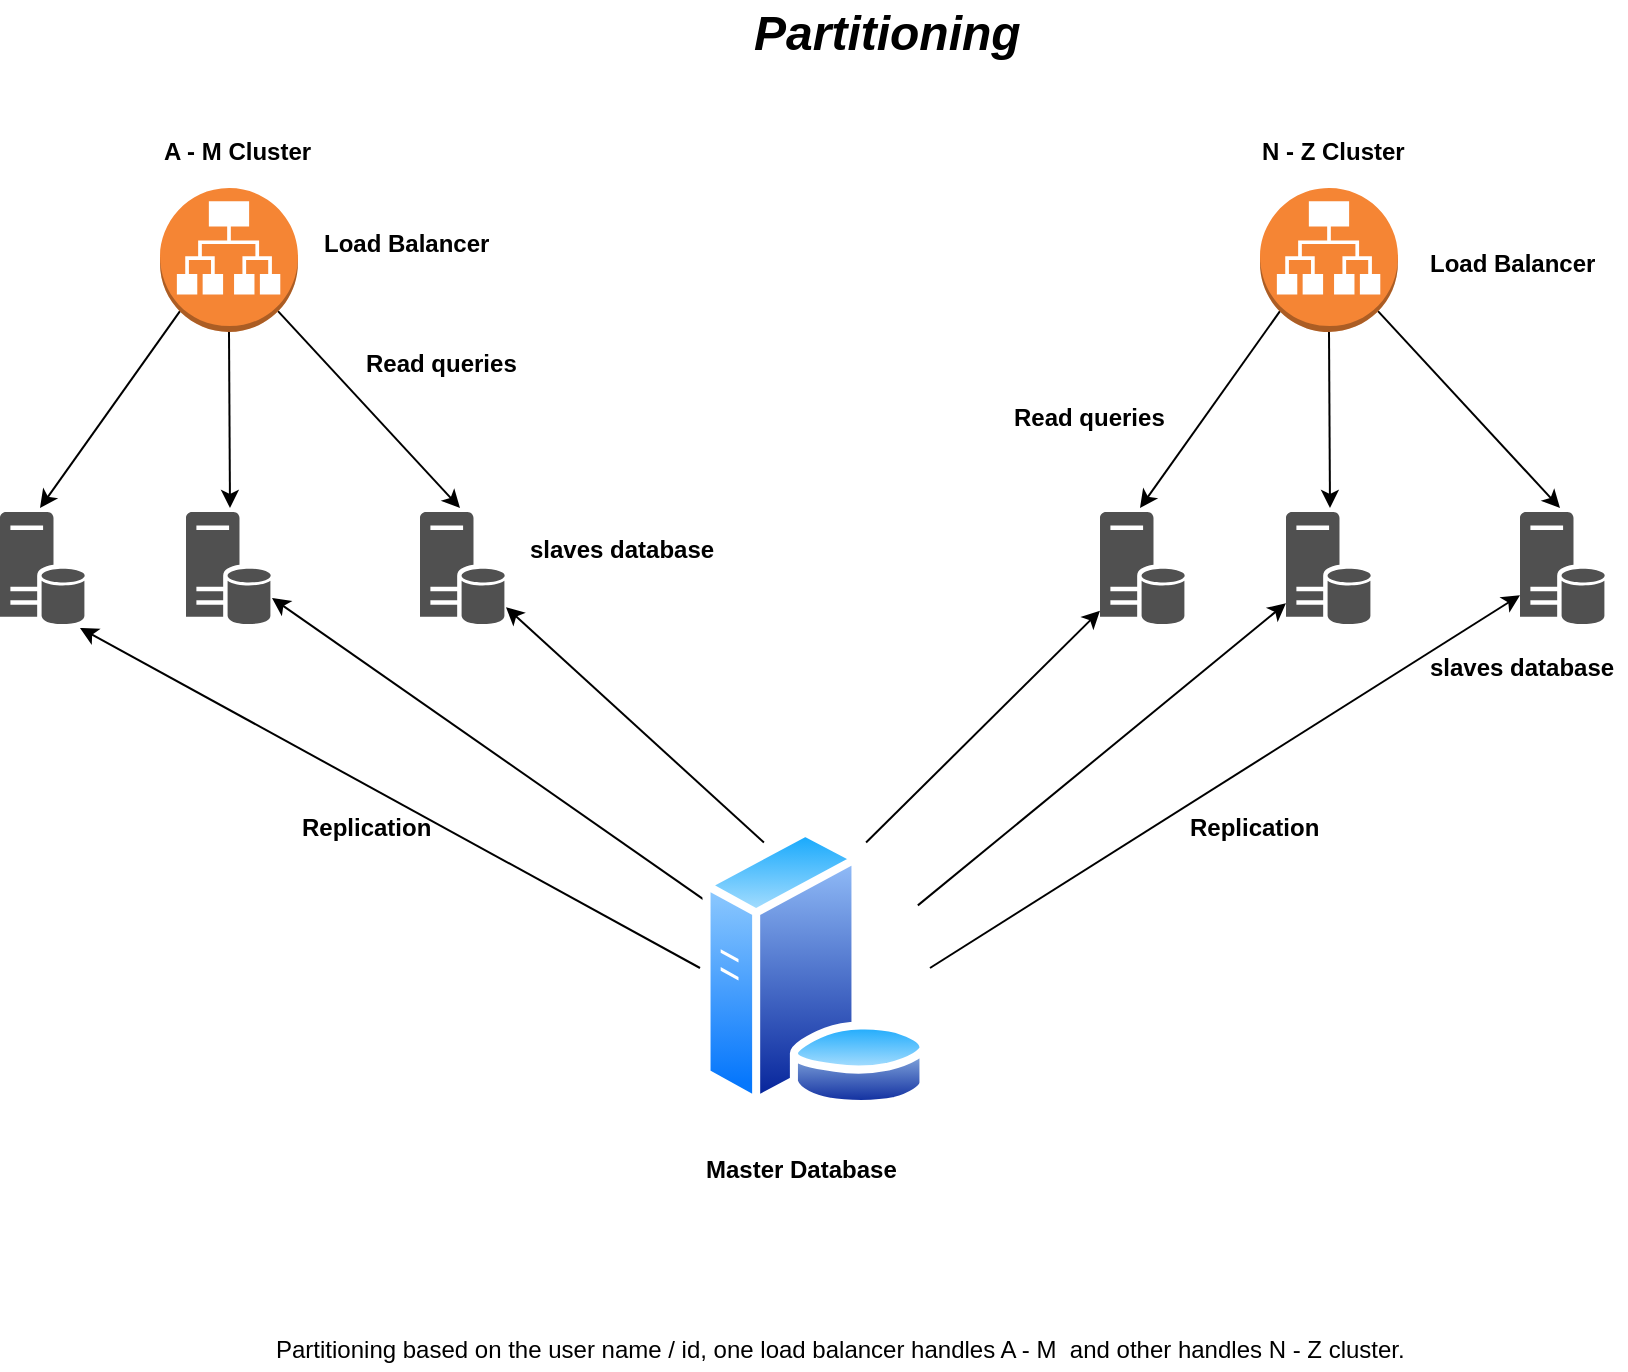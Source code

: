 <mxfile version="11.0.2" type="device"><diagram id="OrldJaR_FjjFUK0Wc4iD" name="Page-1"><mxGraphModel dx="946" dy="580" grid="1" gridSize="10" guides="1" tooltips="1" connect="1" arrows="1" fold="1" page="1" pageScale="1" pageWidth="850" pageHeight="1100" math="0" shadow="0"><root><mxCell id="0"/><mxCell id="1" parent="0"/><mxCell id="3c6HzniOS_oEHuQmFCOs-3" style="edgeStyle=none;rounded=0;orthogonalLoop=1;jettySize=auto;html=1;exitX=0.145;exitY=0.855;exitDx=0;exitDy=0;exitPerimeter=0;shadow=0;" edge="1" parent="1" source="3c6HzniOS_oEHuQmFCOs-1"><mxGeometry relative="1" as="geometry"><mxPoint x="30" y="264" as="targetPoint"/></mxGeometry></mxCell><mxCell id="3c6HzniOS_oEHuQmFCOs-4" style="edgeStyle=none;rounded=0;orthogonalLoop=1;jettySize=auto;html=1;exitX=0.5;exitY=1;exitDx=0;exitDy=0;exitPerimeter=0;shadow=0;" edge="1" parent="1" source="3c6HzniOS_oEHuQmFCOs-1"><mxGeometry relative="1" as="geometry"><mxPoint x="125" y="264" as="targetPoint"/></mxGeometry></mxCell><mxCell id="3c6HzniOS_oEHuQmFCOs-5" style="edgeStyle=none;rounded=0;orthogonalLoop=1;jettySize=auto;html=1;exitX=0.855;exitY=0.855;exitDx=0;exitDy=0;exitPerimeter=0;shadow=0;" edge="1" parent="1" source="3c6HzniOS_oEHuQmFCOs-1"><mxGeometry relative="1" as="geometry"><mxPoint x="240" y="264" as="targetPoint"/></mxGeometry></mxCell><mxCell id="3c6HzniOS_oEHuQmFCOs-1" value="" style="outlineConnect=0;dashed=0;verticalLabelPosition=bottom;verticalAlign=top;align=center;html=1;shape=mxgraph.aws3.application_load_balancer;fillColor=#F58534;gradientColor=none;shadow=0;" vertex="1" parent="1"><mxGeometry x="90" y="104" width="69" height="72" as="geometry"/></mxCell><mxCell id="3c6HzniOS_oEHuQmFCOs-11" value="" style="pointerEvents=1;shadow=0;dashed=0;html=1;strokeColor=none;fillColor=#505050;labelPosition=center;verticalLabelPosition=bottom;verticalAlign=top;outlineConnect=0;align=center;shape=mxgraph.office.servers.database_server;" vertex="1" parent="1"><mxGeometry x="10" y="266" width="43" height="56" as="geometry"/></mxCell><mxCell id="3c6HzniOS_oEHuQmFCOs-12" value="" style="pointerEvents=1;shadow=0;dashed=0;html=1;strokeColor=none;fillColor=#505050;labelPosition=center;verticalLabelPosition=bottom;verticalAlign=top;outlineConnect=0;align=center;shape=mxgraph.office.servers.database_server;" vertex="1" parent="1"><mxGeometry x="103" y="266" width="43" height="56" as="geometry"/></mxCell><mxCell id="3c6HzniOS_oEHuQmFCOs-13" value="" style="pointerEvents=1;shadow=0;dashed=0;html=1;strokeColor=none;fillColor=#505050;labelPosition=center;verticalLabelPosition=bottom;verticalAlign=top;outlineConnect=0;align=center;shape=mxgraph.office.servers.database_server;" vertex="1" parent="1"><mxGeometry x="220" y="266" width="43" height="56" as="geometry"/></mxCell><mxCell id="3c6HzniOS_oEHuQmFCOs-14" style="edgeStyle=none;rounded=0;orthogonalLoop=1;jettySize=auto;html=1;exitX=0.145;exitY=0.855;exitDx=0;exitDy=0;exitPerimeter=0;shadow=0;" edge="1" parent="1" source="3c6HzniOS_oEHuQmFCOs-17"><mxGeometry relative="1" as="geometry"><mxPoint x="580" y="264" as="targetPoint"/></mxGeometry></mxCell><mxCell id="3c6HzniOS_oEHuQmFCOs-15" style="edgeStyle=none;rounded=0;orthogonalLoop=1;jettySize=auto;html=1;exitX=0.5;exitY=1;exitDx=0;exitDy=0;exitPerimeter=0;shadow=0;" edge="1" parent="1" source="3c6HzniOS_oEHuQmFCOs-17"><mxGeometry relative="1" as="geometry"><mxPoint x="675" y="264" as="targetPoint"/></mxGeometry></mxCell><mxCell id="3c6HzniOS_oEHuQmFCOs-16" style="edgeStyle=none;rounded=0;orthogonalLoop=1;jettySize=auto;html=1;exitX=0.855;exitY=0.855;exitDx=0;exitDy=0;exitPerimeter=0;shadow=0;" edge="1" parent="1" source="3c6HzniOS_oEHuQmFCOs-17"><mxGeometry relative="1" as="geometry"><mxPoint x="790" y="264" as="targetPoint"/></mxGeometry></mxCell><mxCell id="3c6HzniOS_oEHuQmFCOs-17" value="" style="outlineConnect=0;dashed=0;verticalLabelPosition=bottom;verticalAlign=top;align=center;html=1;shape=mxgraph.aws3.application_load_balancer;fillColor=#F58534;gradientColor=none;shadow=0;" vertex="1" parent="1"><mxGeometry x="640" y="104" width="69" height="72" as="geometry"/></mxCell><mxCell id="3c6HzniOS_oEHuQmFCOs-18" value="" style="pointerEvents=1;shadow=0;dashed=0;html=1;strokeColor=none;fillColor=#505050;labelPosition=center;verticalLabelPosition=bottom;verticalAlign=top;outlineConnect=0;align=center;shape=mxgraph.office.servers.database_server;" vertex="1" parent="1"><mxGeometry x="560" y="266" width="43" height="56" as="geometry"/></mxCell><mxCell id="3c6HzniOS_oEHuQmFCOs-19" value="" style="pointerEvents=1;shadow=0;dashed=0;html=1;strokeColor=none;fillColor=#505050;labelPosition=center;verticalLabelPosition=bottom;verticalAlign=top;outlineConnect=0;align=center;shape=mxgraph.office.servers.database_server;" vertex="1" parent="1"><mxGeometry x="653" y="266" width="43" height="56" as="geometry"/></mxCell><mxCell id="3c6HzniOS_oEHuQmFCOs-20" value="" style="pointerEvents=1;shadow=0;dashed=0;html=1;strokeColor=none;fillColor=#505050;labelPosition=center;verticalLabelPosition=bottom;verticalAlign=top;outlineConnect=0;align=center;shape=mxgraph.office.servers.database_server;" vertex="1" parent="1"><mxGeometry x="770" y="266" width="43" height="56" as="geometry"/></mxCell><mxCell id="3c6HzniOS_oEHuQmFCOs-22" style="edgeStyle=none;rounded=0;orthogonalLoop=1;jettySize=auto;html=1;exitX=0;exitY=0.5;exitDx=0;exitDy=0;shadow=0;" edge="1" parent="1" source="3c6HzniOS_oEHuQmFCOs-21"><mxGeometry relative="1" as="geometry"><mxPoint x="50" y="324" as="targetPoint"/></mxGeometry></mxCell><mxCell id="3c6HzniOS_oEHuQmFCOs-23" style="edgeStyle=none;rounded=0;orthogonalLoop=1;jettySize=auto;html=1;exitX=0;exitY=0.25;exitDx=0;exitDy=0;shadow=0;" edge="1" parent="1" source="3c6HzniOS_oEHuQmFCOs-21" target="3c6HzniOS_oEHuQmFCOs-12"><mxGeometry relative="1" as="geometry"/></mxCell><mxCell id="3c6HzniOS_oEHuQmFCOs-24" style="edgeStyle=none;rounded=0;orthogonalLoop=1;jettySize=auto;html=1;exitX=0.25;exitY=0;exitDx=0;exitDy=0;shadow=0;" edge="1" parent="1" source="3c6HzniOS_oEHuQmFCOs-21" target="3c6HzniOS_oEHuQmFCOs-13"><mxGeometry relative="1" as="geometry"/></mxCell><mxCell id="3c6HzniOS_oEHuQmFCOs-25" style="edgeStyle=none;rounded=0;orthogonalLoop=1;jettySize=auto;html=1;exitX=0.75;exitY=0;exitDx=0;exitDy=0;shadow=0;" edge="1" parent="1" source="3c6HzniOS_oEHuQmFCOs-21" target="3c6HzniOS_oEHuQmFCOs-18"><mxGeometry relative="1" as="geometry"><mxPoint x="580" y="324" as="targetPoint"/></mxGeometry></mxCell><mxCell id="3c6HzniOS_oEHuQmFCOs-26" style="edgeStyle=none;rounded=0;orthogonalLoop=1;jettySize=auto;html=1;exitX=1;exitY=0.25;exitDx=0;exitDy=0;shadow=0;" edge="1" parent="1" source="3c6HzniOS_oEHuQmFCOs-21" target="3c6HzniOS_oEHuQmFCOs-19"><mxGeometry relative="1" as="geometry"><mxPoint x="690" y="324" as="targetPoint"/></mxGeometry></mxCell><mxCell id="3c6HzniOS_oEHuQmFCOs-27" style="edgeStyle=none;rounded=0;orthogonalLoop=1;jettySize=auto;html=1;exitX=1;exitY=0.5;exitDx=0;exitDy=0;shadow=0;" edge="1" parent="1" source="3c6HzniOS_oEHuQmFCOs-21" target="3c6HzniOS_oEHuQmFCOs-20"><mxGeometry relative="1" as="geometry"/></mxCell><mxCell id="3c6HzniOS_oEHuQmFCOs-21" value="" style="aspect=fixed;perimeter=ellipsePerimeter;html=1;align=center;shadow=0;dashed=0;spacingTop=3;image;image=img/lib/active_directory/database_server.svg;" vertex="1" parent="1"><mxGeometry x="360" y="424" width="115" height="140" as="geometry"/></mxCell><mxCell id="3c6HzniOS_oEHuQmFCOs-28" value="A - M Cluster" style="text;html=1;resizable=0;points=[];autosize=1;align=left;verticalAlign=top;spacingTop=-4;fontStyle=1;shadow=0;" vertex="1" parent="1"><mxGeometry x="90" y="76" width="90" height="20" as="geometry"/></mxCell><mxCell id="3c6HzniOS_oEHuQmFCOs-29" value="N - Z Cluster" style="text;html=1;resizable=0;points=[];autosize=1;align=left;verticalAlign=top;spacingTop=-4;fontStyle=1;shadow=0;" vertex="1" parent="1"><mxGeometry x="639" y="76" width="80" height="20" as="geometry"/></mxCell><mxCell id="3c6HzniOS_oEHuQmFCOs-30" value="Load Balancer" style="text;html=1;resizable=0;points=[];autosize=1;align=left;verticalAlign=top;spacingTop=-4;fontStyle=1;shadow=0;" vertex="1" parent="1"><mxGeometry x="170" y="122" width="90" height="20" as="geometry"/></mxCell><mxCell id="3c6HzniOS_oEHuQmFCOs-31" value="Load Balancer" style="text;html=1;resizable=0;points=[];autosize=1;align=left;verticalAlign=top;spacingTop=-4;fontStyle=1;shadow=0;" vertex="1" parent="1"><mxGeometry x="723" y="132" width="90" height="20" as="geometry"/></mxCell><mxCell id="3c6HzniOS_oEHuQmFCOs-32" value="Master Database" style="text;html=1;resizable=0;points=[];autosize=1;align=left;verticalAlign=top;spacingTop=-4;fontStyle=1;shadow=0;" vertex="1" parent="1"><mxGeometry x="361" y="585" width="110" height="20" as="geometry"/></mxCell><mxCell id="3c6HzniOS_oEHuQmFCOs-33" value="slaves database" style="text;html=1;resizable=0;points=[];autosize=1;align=left;verticalAlign=top;spacingTop=-4;fontStyle=1;shadow=0;" vertex="1" parent="1"><mxGeometry x="273" y="275" width="100" height="20" as="geometry"/></mxCell><mxCell id="3c6HzniOS_oEHuQmFCOs-34" value="slaves database" style="text;html=1;resizable=0;points=[];autosize=1;align=left;verticalAlign=top;spacingTop=-4;fontStyle=1;shadow=0;" vertex="1" parent="1"><mxGeometry x="723" y="334" width="100" height="20" as="geometry"/></mxCell><mxCell id="3c6HzniOS_oEHuQmFCOs-35" value="Replication" style="text;html=1;resizable=0;points=[];autosize=1;align=left;verticalAlign=top;spacingTop=-4;fontStyle=1;shadow=0;" vertex="1" parent="1"><mxGeometry x="159" y="414" width="70" height="20" as="geometry"/></mxCell><mxCell id="3c6HzniOS_oEHuQmFCOs-36" value="Replication" style="text;html=1;resizable=0;points=[];autosize=1;align=left;verticalAlign=top;spacingTop=-4;fontStyle=1;shadow=0;" vertex="1" parent="1"><mxGeometry x="603" y="414" width="70" height="20" as="geometry"/></mxCell><mxCell id="3c6HzniOS_oEHuQmFCOs-37" value="Read queries" style="text;html=1;resizable=0;points=[];autosize=1;align=left;verticalAlign=top;spacingTop=-4;fontStyle=1;shadow=0;" vertex="1" parent="1"><mxGeometry x="191" y="182" width="90" height="20" as="geometry"/></mxCell><mxCell id="3c6HzniOS_oEHuQmFCOs-38" value="Read queries" style="text;html=1;resizable=0;points=[];autosize=1;align=left;verticalAlign=top;spacingTop=-4;fontStyle=1;shadow=0;" vertex="1" parent="1"><mxGeometry x="515" y="209" width="90" height="20" as="geometry"/></mxCell><mxCell id="3c6HzniOS_oEHuQmFCOs-39" value="Partitioning based on the user name / id, one load balancer handles A - M&amp;nbsp; and other handles N - Z cluster." style="text;html=1;resizable=0;points=[];autosize=1;align=left;verticalAlign=top;spacingTop=-4;" vertex="1" parent="1"><mxGeometry x="146" y="675" width="580" height="20" as="geometry"/></mxCell><mxCell id="3c6HzniOS_oEHuQmFCOs-40" value="Partitioning" style="text;html=1;resizable=0;points=[];autosize=1;align=left;verticalAlign=top;spacingTop=-4;fontStyle=3;fontSize=24;" vertex="1" parent="1"><mxGeometry x="384.5" y="10" width="80" height="20" as="geometry"/></mxCell></root></mxGraphModel></diagram><diagram id="I02wa3iCyn8WDk9Aggxp" name="Page-2"><mxGraphModel dx="1182" dy="725" grid="1" gridSize="10" guides="1" tooltips="1" connect="1" arrows="1" fold="1" page="1" pageScale="1" pageWidth="850" pageHeight="1100" math="0" shadow="0"><root><mxCell id="DOIB-Sh7_FzDaOi-sBny-0"/><mxCell id="DOIB-Sh7_FzDaOi-sBny-1" parent="DOIB-Sh7_FzDaOi-sBny-0"/><mxCell id="DOIB-Sh7_FzDaOi-sBny-12" style="edgeStyle=none;rounded=0;orthogonalLoop=1;jettySize=auto;html=1;exitX=1;exitY=0.25;exitDx=0;exitDy=0;entryX=-0.033;entryY=0.284;entryDx=0;entryDy=0;entryPerimeter=0;shadow=0;fontSize=15;" edge="1" parent="DOIB-Sh7_FzDaOi-sBny-1" source="DOIB-Sh7_FzDaOi-sBny-2" target="DOIB-Sh7_FzDaOi-sBny-4"><mxGeometry relative="1" as="geometry"/></mxCell><mxCell id="DOIB-Sh7_FzDaOi-sBny-2" value="" style="aspect=fixed;perimeter=ellipsePerimeter;html=1;align=center;shadow=0;dashed=0;spacingTop=3;image;image=img/lib/active_directory/database_server.svg;fontSize=24;" vertex="1" parent="DOIB-Sh7_FzDaOi-sBny-1"><mxGeometry x="117" y="429" width="121" height="148" as="geometry"/></mxCell><mxCell id="DOIB-Sh7_FzDaOi-sBny-14" style="edgeStyle=none;rounded=0;orthogonalLoop=1;jettySize=auto;html=1;exitX=0;exitY=0.5;exitDx=0;exitDy=0;shadow=0;fontSize=15;" edge="1" parent="DOIB-Sh7_FzDaOi-sBny-1" source="DOIB-Sh7_FzDaOi-sBny-4" target="DOIB-Sh7_FzDaOi-sBny-2"><mxGeometry relative="1" as="geometry"/></mxCell><mxCell id="DOIB-Sh7_FzDaOi-sBny-4" value="" style="aspect=fixed;perimeter=ellipsePerimeter;html=1;align=center;shadow=0;dashed=0;spacingTop=3;image;image=img/lib/active_directory/database_server.svg;fontSize=24;" vertex="1" parent="DOIB-Sh7_FzDaOi-sBny-1"><mxGeometry x="641" y="429" width="121" height="148" as="geometry"/></mxCell><mxCell id="DOIB-Sh7_FzDaOi-sBny-6" style="edgeStyle=none;rounded=0;orthogonalLoop=1;jettySize=auto;html=1;exitX=0.145;exitY=0.855;exitDx=0;exitDy=0;exitPerimeter=0;entryX=0.5;entryY=0;entryDx=0;entryDy=0;shadow=0;fontSize=24;" edge="1" parent="DOIB-Sh7_FzDaOi-sBny-1" source="DOIB-Sh7_FzDaOi-sBny-5" target="DOIB-Sh7_FzDaOi-sBny-2"><mxGeometry relative="1" as="geometry"/></mxCell><mxCell id="DOIB-Sh7_FzDaOi-sBny-7" style="edgeStyle=none;rounded=0;orthogonalLoop=1;jettySize=auto;html=1;exitX=0.855;exitY=0.855;exitDx=0;exitDy=0;exitPerimeter=0;entryX=0.25;entryY=0;entryDx=0;entryDy=0;shadow=0;fontSize=24;" edge="1" parent="DOIB-Sh7_FzDaOi-sBny-1" source="DOIB-Sh7_FzDaOi-sBny-5" target="DOIB-Sh7_FzDaOi-sBny-4"><mxGeometry relative="1" as="geometry"/></mxCell><mxCell id="DOIB-Sh7_FzDaOi-sBny-5" value="" style="outlineConnect=0;dashed=0;verticalLabelPosition=bottom;verticalAlign=top;align=center;html=1;shape=mxgraph.aws3.application_load_balancer;fillColor=#F58536;gradientColor=none;shadow=0;fontSize=24;" vertex="1" parent="DOIB-Sh7_FzDaOi-sBny-1"><mxGeometry x="368" y="179" width="69" height="72" as="geometry"/></mxCell><mxCell id="DOIB-Sh7_FzDaOi-sBny-9" value="&lt;font style=&quot;font-size: 15px&quot;&gt;&lt;b&gt;Master # 1&lt;/b&gt;&lt;/font&gt;" style="text;html=1;resizable=0;points=[];autosize=1;align=left;verticalAlign=top;spacingTop=-4;fontSize=15;shadow=0;" vertex="1" parent="DOIB-Sh7_FzDaOi-sBny-1"><mxGeometry x="23" y="493" width="90" height="20" as="geometry"/></mxCell><mxCell id="DOIB-Sh7_FzDaOi-sBny-10" value="&lt;font style=&quot;font-size: 15px&quot;&gt;&lt;b&gt;Master # 2&lt;/b&gt;&lt;/font&gt;" style="text;html=1;resizable=0;points=[];autosize=1;align=left;verticalAlign=top;spacingTop=-4;fontSize=15;shadow=0;" vertex="1" parent="DOIB-Sh7_FzDaOi-sBny-1"><mxGeometry x="740" y="473" width="90" height="20" as="geometry"/></mxCell><mxCell id="DOIB-Sh7_FzDaOi-sBny-15" style="edgeStyle=none;rounded=0;orthogonalLoop=1;jettySize=auto;html=1;exitX=1;exitY=0.5;exitDx=0;exitDy=0;shadow=0;fontSize=15;" edge="1" parent="DOIB-Sh7_FzDaOi-sBny-1" source="DOIB-Sh7_FzDaOi-sBny-2" target="DOIB-Sh7_FzDaOi-sBny-2"><mxGeometry relative="1" as="geometry"/></mxCell><mxCell id="DOIB-Sh7_FzDaOi-sBny-16" value="Replication" style="text;html=1;resizable=0;points=[];autosize=1;align=left;verticalAlign=top;spacingTop=-4;fontSize=15;fontStyle=1;shadow=0;" vertex="1" parent="DOIB-Sh7_FzDaOi-sBny-1"><mxGeometry x="380" y="473" width="90" height="20" as="geometry"/></mxCell><mxCell id="DOIB-Sh7_FzDaOi-sBny-17" value="&lt;b&gt;Load Balancer&lt;br&gt;&lt;/b&gt;" style="text;html=1;resizable=0;points=[];autosize=1;align=left;verticalAlign=top;spacingTop=-4;fontSize=15;shadow=0;" vertex="1" parent="DOIB-Sh7_FzDaOi-sBny-1"><mxGeometry x="344.5" y="141" width="120" height="20" as="geometry"/></mxCell><mxCell id="DOIB-Sh7_FzDaOi-sBny-18" value="High Availability (HA)" style="text;html=1;resizable=0;points=[];autosize=1;align=left;verticalAlign=top;spacingTop=-4;fontSize=24;fontStyle=3;shadow=0;" vertex="1" parent="DOIB-Sh7_FzDaOi-sBny-1"><mxGeometry x="320" y="43" width="160" height="20" as="geometry"/></mxCell><mxCell id="DOIB-Sh7_FzDaOi-sBny-22" value="&lt;span style=&quot;font-size: 12px&quot;&gt;Active-Passive, constantly&amp;nbsp;listening heartbeat of each other and become active in case of fail over.&amp;nbsp;&lt;br&gt;Same concept applicable to DB server as well as Load Balancer. Where ever any single point of failure.&lt;br&gt;&lt;/span&gt;" style="text;html=1;resizable=0;points=[];autosize=1;align=left;verticalAlign=top;spacingTop=-4;fontSize=24;shadow=0;" vertex="1" parent="DOIB-Sh7_FzDaOi-sBny-1"><mxGeometry x="177" y="735" width="560" height="70" as="geometry"/></mxCell></root></mxGraphModel></diagram><diagram id="fsmwaxr8wYNLTXIBGIgo" name="Page-3"><mxGraphModel dx="1182" dy="725" grid="1" gridSize="10" guides="1" tooltips="1" connect="1" arrows="1" fold="1" page="1" pageScale="1" pageWidth="850" pageHeight="1100" math="0" shadow="0"><root><mxCell id="90Zpc1FChl8YCpVqZO4E-0"/><mxCell id="90Zpc1FChl8YCpVqZO4E-1" parent="90Zpc1FChl8YCpVqZO4E-0"/><mxCell id="90Zpc1FChl8YCpVqZO4E-73" style="edgeStyle=none;rounded=0;orthogonalLoop=1;jettySize=auto;html=1;shadow=1;dashed=1;strokeColor=#4D4D4D;fontSize=24;" edge="1" parent="90Zpc1FChl8YCpVqZO4E-1" source="90Zpc1FChl8YCpVqZO4E-29"><mxGeometry relative="1" as="geometry"><mxPoint x="97" y="1005" as="targetPoint"/></mxGeometry></mxCell><mxCell id="90Zpc1FChl8YCpVqZO4E-74" style="edgeStyle=none;rounded=0;orthogonalLoop=1;jettySize=auto;html=1;shadow=1;dashed=1;strokeColor=#4D4D4D;fontSize=24;" edge="1" parent="90Zpc1FChl8YCpVqZO4E-1" source="90Zpc1FChl8YCpVqZO4E-29" target="90Zpc1FChl8YCpVqZO4E-31"><mxGeometry relative="1" as="geometry"/></mxCell><mxCell id="90Zpc1FChl8YCpVqZO4E-77" style="edgeStyle=none;rounded=0;orthogonalLoop=1;jettySize=auto;html=1;shadow=1;dashed=1;strokeColor=#4D4D4D;fontSize=24;" edge="1" parent="90Zpc1FChl8YCpVqZO4E-1" source="90Zpc1FChl8YCpVqZO4E-29" target="90Zpc1FChl8YCpVqZO4E-32"><mxGeometry relative="1" as="geometry"/></mxCell><mxCell id="90Zpc1FChl8YCpVqZO4E-3" style="edgeStyle=orthogonalEdgeStyle;rounded=0;orthogonalLoop=1;jettySize=auto;html=1;" edge="1" parent="90Zpc1FChl8YCpVqZO4E-1" source="90Zpc1FChl8YCpVqZO4E-4" target="90Zpc1FChl8YCpVqZO4E-10"><mxGeometry relative="1" as="geometry"><Array as="points"><mxPoint x="337" y="245"/><mxPoint x="337" y="245"/></Array></mxGeometry></mxCell><mxCell id="90Zpc1FChl8YCpVqZO4E-4" value="client network" style="ellipse;shape=cloud;whiteSpace=wrap;html=1;" vertex="1" parent="90Zpc1FChl8YCpVqZO4E-1"><mxGeometry x="273" y="35" width="120" height="80" as="geometry"/></mxCell><mxCell id="90Zpc1FChl8YCpVqZO4E-52" style="edgeStyle=none;rounded=0;orthogonalLoop=1;jettySize=auto;html=1;exitX=0;exitY=0.5;exitDx=0;exitDy=0;exitPerimeter=0;shadow=0;fontSize=24;" edge="1" parent="90Zpc1FChl8YCpVqZO4E-1" source="90Zpc1FChl8YCpVqZO4E-10" target="90Zpc1FChl8YCpVqZO4E-12"><mxGeometry relative="1" as="geometry"/></mxCell><mxCell id="90Zpc1FChl8YCpVqZO4E-53" style="edgeStyle=none;rounded=0;orthogonalLoop=1;jettySize=auto;html=1;exitX=0.145;exitY=0.855;exitDx=0;exitDy=0;exitPerimeter=0;shadow=0;fontSize=24;" edge="1" parent="90Zpc1FChl8YCpVqZO4E-1" source="90Zpc1FChl8YCpVqZO4E-10" target="90Zpc1FChl8YCpVqZO4E-15"><mxGeometry relative="1" as="geometry"/></mxCell><mxCell id="90Zpc1FChl8YCpVqZO4E-54" style="edgeStyle=none;rounded=0;orthogonalLoop=1;jettySize=auto;html=1;exitX=0.5;exitY=1;exitDx=0;exitDy=0;exitPerimeter=0;shadow=0;fontSize=24;" edge="1" parent="90Zpc1FChl8YCpVqZO4E-1" source="90Zpc1FChl8YCpVqZO4E-10" target="90Zpc1FChl8YCpVqZO4E-20"><mxGeometry relative="1" as="geometry"/></mxCell><mxCell id="90Zpc1FChl8YCpVqZO4E-55" style="edgeStyle=none;rounded=0;orthogonalLoop=1;jettySize=auto;html=1;exitX=0.855;exitY=0.855;exitDx=0;exitDy=0;exitPerimeter=0;shadow=0;fontSize=24;" edge="1" parent="90Zpc1FChl8YCpVqZO4E-1" source="90Zpc1FChl8YCpVqZO4E-10" target="90Zpc1FChl8YCpVqZO4E-18"><mxGeometry relative="1" as="geometry"/></mxCell><mxCell id="90Zpc1FChl8YCpVqZO4E-56" style="edgeStyle=none;rounded=0;orthogonalLoop=1;jettySize=auto;html=1;exitX=1;exitY=0.5;exitDx=0;exitDy=0;exitPerimeter=0;shadow=0;fontSize=24;" edge="1" parent="90Zpc1FChl8YCpVqZO4E-1" source="90Zpc1FChl8YCpVqZO4E-10" target="90Zpc1FChl8YCpVqZO4E-23"><mxGeometry relative="1" as="geometry"/></mxCell><mxCell id="90Zpc1FChl8YCpVqZO4E-10" value="" style="outlineConnect=0;dashed=0;verticalLabelPosition=bottom;verticalAlign=top;align=center;html=1;shape=mxgraph.aws3.application_load_balancer;fillColor=#F58534;gradientColor=none;" vertex="1" parent="90Zpc1FChl8YCpVqZO4E-1"><mxGeometry x="299" y="183" width="69" height="72" as="geometry"/></mxCell><mxCell id="90Zpc1FChl8YCpVqZO4E-65" style="edgeStyle=none;rounded=0;orthogonalLoop=1;jettySize=auto;html=1;shadow=0;fontSize=24;dashed=1;endSize=1;strokeColor=#4D4D4D;" edge="1" parent="90Zpc1FChl8YCpVqZO4E-1" source="90Zpc1FChl8YCpVqZO4E-12" target="90Zpc1FChl8YCpVqZO4E-29"><mxGeometry relative="1" as="geometry"/></mxCell><mxCell id="90Zpc1FChl8YCpVqZO4E-12" value="" style="outlineConnect=0;fontColor=#232F3E;gradientColor=none;fillColor=#232F3E;strokeColor=none;dashed=0;verticalLabelPosition=bottom;verticalAlign=top;align=center;html=1;fontSize=12;fontStyle=0;aspect=fixed;pointerEvents=1;shape=mxgraph.aws4.traditional_server;" vertex="1" parent="90Zpc1FChl8YCpVqZO4E-1"><mxGeometry x="37" y="335" width="75" height="131" as="geometry"/></mxCell><mxCell id="90Zpc1FChl8YCpVqZO4E-66" style="edgeStyle=none;rounded=0;orthogonalLoop=1;jettySize=auto;html=1;shadow=0;dashed=1;fontSize=24;strokeColor=#4D4D4D;" edge="1" parent="90Zpc1FChl8YCpVqZO4E-1" source="90Zpc1FChl8YCpVqZO4E-15" target="90Zpc1FChl8YCpVqZO4E-29"><mxGeometry relative="1" as="geometry"/></mxCell><mxCell id="90Zpc1FChl8YCpVqZO4E-15" value="" style="outlineConnect=0;fontColor=#232F3E;gradientColor=none;fillColor=#232F3E;strokeColor=none;dashed=0;verticalLabelPosition=bottom;verticalAlign=top;align=center;html=1;fontSize=12;fontStyle=0;aspect=fixed;pointerEvents=1;shape=mxgraph.aws4.traditional_server;" vertex="1" parent="90Zpc1FChl8YCpVqZO4E-1"><mxGeometry x="155.5" y="335" width="75" height="131" as="geometry"/></mxCell><mxCell id="90Zpc1FChl8YCpVqZO4E-68" style="edgeStyle=none;rounded=0;orthogonalLoop=1;jettySize=auto;html=1;shadow=0;dashed=1;fontSize=24;strokeColor=#4D4D4D;" edge="1" parent="90Zpc1FChl8YCpVqZO4E-1" source="90Zpc1FChl8YCpVqZO4E-18" target="90Zpc1FChl8YCpVqZO4E-29"><mxGeometry relative="1" as="geometry"/></mxCell><mxCell id="90Zpc1FChl8YCpVqZO4E-18" value="" style="outlineConnect=0;fontColor=#232F3E;gradientColor=none;fillColor=#232F3E;strokeColor=none;dashed=0;verticalLabelPosition=bottom;verticalAlign=top;align=center;html=1;fontSize=12;fontStyle=0;aspect=fixed;pointerEvents=1;shape=mxgraph.aws4.traditional_server;" vertex="1" parent="90Zpc1FChl8YCpVqZO4E-1"><mxGeometry x="437" y="335" width="75" height="131" as="geometry"/></mxCell><mxCell id="90Zpc1FChl8YCpVqZO4E-67" style="edgeStyle=none;rounded=0;orthogonalLoop=1;jettySize=auto;html=1;shadow=0;dashed=1;fontSize=24;strokeColor=#4D4D4D;" edge="1" parent="90Zpc1FChl8YCpVqZO4E-1" source="90Zpc1FChl8YCpVqZO4E-20" target="90Zpc1FChl8YCpVqZO4E-29"><mxGeometry relative="1" as="geometry"/></mxCell><mxCell id="90Zpc1FChl8YCpVqZO4E-20" value="" style="outlineConnect=0;fontColor=#232F3E;gradientColor=none;fillColor=#232F3E;strokeColor=none;dashed=0;verticalLabelPosition=bottom;verticalAlign=top;align=center;html=1;fontSize=12;fontStyle=0;aspect=fixed;pointerEvents=1;shape=mxgraph.aws4.traditional_server;" vertex="1" parent="90Zpc1FChl8YCpVqZO4E-1"><mxGeometry x="299" y="335" width="75" height="131" as="geometry"/></mxCell><mxCell id="90Zpc1FChl8YCpVqZO4E-69" style="edgeStyle=none;rounded=0;orthogonalLoop=1;jettySize=auto;html=1;shadow=0;dashed=1;fontSize=24;strokeColor=#4D4D4D;" edge="1" parent="90Zpc1FChl8YCpVqZO4E-1" source="90Zpc1FChl8YCpVqZO4E-23" target="90Zpc1FChl8YCpVqZO4E-29"><mxGeometry relative="1" as="geometry"/></mxCell><mxCell id="90Zpc1FChl8YCpVqZO4E-23" value="" style="outlineConnect=0;fontColor=#232F3E;gradientColor=none;fillColor=#232F3E;strokeColor=none;dashed=0;verticalLabelPosition=bottom;verticalAlign=top;align=center;html=1;fontSize=12;fontStyle=0;aspect=fixed;pointerEvents=1;shape=mxgraph.aws4.traditional_server;" vertex="1" parent="90Zpc1FChl8YCpVqZO4E-1"><mxGeometry x="577" y="335" width="75" height="131" as="geometry"/></mxCell><mxCell id="90Zpc1FChl8YCpVqZO4E-92" style="edgeStyle=none;rounded=0;orthogonalLoop=1;jettySize=auto;html=1;shadow=1;strokeColor=#4D4D4D;fontSize=24;" edge="1" parent="90Zpc1FChl8YCpVqZO4E-1" source="90Zpc1FChl8YCpVqZO4E-29" target="90Zpc1FChl8YCpVqZO4E-85"><mxGeometry relative="1" as="geometry"/></mxCell><mxCell id="90Zpc1FChl8YCpVqZO4E-29" value="" style="verticalLabelPosition=bottom;aspect=fixed;html=1;verticalAlign=top;strokeColor=none;align=center;outlineConnect=0;shape=mxgraph.citrix.database_server;" vertex="1" parent="90Zpc1FChl8YCpVqZO4E-1"><mxGeometry x="557" y="688" width="80" height="90" as="geometry"/></mxCell><mxCell id="90Zpc1FChl8YCpVqZO4E-30" value="" style="pointerEvents=1;shadow=0;dashed=0;html=1;strokeColor=none;fillColor=#505050;labelPosition=center;verticalLabelPosition=bottom;verticalAlign=top;outlineConnect=0;align=center;shape=mxgraph.office.servers.database_server;" vertex="1" parent="90Zpc1FChl8YCpVqZO4E-1"><mxGeometry x="60" y="945" width="67" height="100" as="geometry"/></mxCell><mxCell id="90Zpc1FChl8YCpVqZO4E-31" value="" style="pointerEvents=1;shadow=0;dashed=0;html=1;strokeColor=none;fillColor=#505050;labelPosition=center;verticalLabelPosition=bottom;verticalAlign=top;outlineConnect=0;align=center;shape=mxgraph.office.servers.database_server;" vertex="1" parent="90Zpc1FChl8YCpVqZO4E-1"><mxGeometry x="197" y="945" width="67" height="100" as="geometry"/></mxCell><mxCell id="90Zpc1FChl8YCpVqZO4E-32" value="" style="pointerEvents=1;shadow=0;dashed=0;html=1;strokeColor=none;fillColor=#505050;labelPosition=center;verticalLabelPosition=bottom;verticalAlign=top;outlineConnect=0;align=center;shape=mxgraph.office.servers.database_server;" vertex="1" parent="90Zpc1FChl8YCpVqZO4E-1"><mxGeometry x="350" y="935" width="67" height="100" as="geometry"/></mxCell><mxCell id="90Zpc1FChl8YCpVqZO4E-33" value="Application Load Balancer&lt;br&gt;" style="text;html=1;resizable=0;points=[];autosize=1;align=left;verticalAlign=top;spacingTop=-4;fontStyle=1" vertex="1" parent="90Zpc1FChl8YCpVqZO4E-1"><mxGeometry x="352" y="173" width="150" height="20" as="geometry"/></mxCell><mxCell id="90Zpc1FChl8YCpVqZO4E-34" value="Master Database" style="text;html=1;resizable=0;points=[];autosize=1;align=left;verticalAlign=top;spacingTop=-4;fontStyle=1;fontColor=#009900;" vertex="1" parent="90Zpc1FChl8YCpVqZO4E-1"><mxGeometry x="568" y="793" width="110" height="20" as="geometry"/></mxCell><mxCell id="90Zpc1FChl8YCpVqZO4E-35" value="Modification / Write Queries" style="text;html=1;resizable=0;points=[];autosize=1;align=left;verticalAlign=top;spacingTop=-4;" vertex="1" parent="90Zpc1FChl8YCpVqZO4E-1"><mxGeometry x="463" y="565" width="160" height="20" as="geometry"/></mxCell><mxCell id="90Zpc1FChl8YCpVqZO4E-36" value="Modification / Write Queries" style="text;html=1;resizable=0;points=[];autosize=1;align=left;verticalAlign=top;spacingTop=-4;" vertex="1" parent="90Zpc1FChl8YCpVqZO4E-1"><mxGeometry x="417" y="665" width="160" height="20" as="geometry"/></mxCell><mxCell id="90Zpc1FChl8YCpVqZO4E-37" value="Read Queries" style="text;html=1;resizable=0;points=[];autosize=1;align=left;verticalAlign=top;spacingTop=-4;" vertex="1" parent="90Zpc1FChl8YCpVqZO4E-1"><mxGeometry x="188" y="595.5" width="90" height="20" as="geometry"/></mxCell><mxCell id="90Zpc1FChl8YCpVqZO4E-38" value="Read Queries" style="text;html=1;resizable=0;points=[];autosize=1;align=left;verticalAlign=top;spacingTop=-4;" vertex="1" parent="90Zpc1FChl8YCpVqZO4E-1"><mxGeometry x="130" y="555" width="90" height="20" as="geometry"/></mxCell><mxCell id="90Zpc1FChl8YCpVqZO4E-39" value="DB Load Balancer" style="text;html=1;resizable=0;points=[];autosize=1;align=left;verticalAlign=top;spacingTop=-4;fontStyle=1" vertex="1" parent="90Zpc1FChl8YCpVqZO4E-1"><mxGeometry x="193" y="727" width="110" height="20" as="geometry"/></mxCell><mxCell id="90Zpc1FChl8YCpVqZO4E-78" style="edgeStyle=none;rounded=0;orthogonalLoop=1;jettySize=auto;html=1;exitX=0.145;exitY=0.855;exitDx=0;exitDy=0;exitPerimeter=0;shadow=1;strokeColor=#4D4D4D;fontSize=24;" edge="1" parent="90Zpc1FChl8YCpVqZO4E-1" source="90Zpc1FChl8YCpVqZO4E-42" target="90Zpc1FChl8YCpVqZO4E-30"><mxGeometry relative="1" as="geometry"/></mxCell><mxCell id="90Zpc1FChl8YCpVqZO4E-79" style="edgeStyle=none;rounded=0;orthogonalLoop=1;jettySize=auto;html=1;exitX=0.5;exitY=1;exitDx=0;exitDy=0;exitPerimeter=0;shadow=1;strokeColor=#4D4D4D;fontSize=24;" edge="1" parent="90Zpc1FChl8YCpVqZO4E-1" source="90Zpc1FChl8YCpVqZO4E-42" target="90Zpc1FChl8YCpVqZO4E-31"><mxGeometry relative="1" as="geometry"/></mxCell><mxCell id="90Zpc1FChl8YCpVqZO4E-80" style="edgeStyle=none;rounded=0;orthogonalLoop=1;jettySize=auto;html=1;exitX=0.855;exitY=0.855;exitDx=0;exitDy=0;exitPerimeter=0;shadow=1;strokeColor=#4D4D4D;fontSize=24;" edge="1" parent="90Zpc1FChl8YCpVqZO4E-1" source="90Zpc1FChl8YCpVqZO4E-42" target="90Zpc1FChl8YCpVqZO4E-32"><mxGeometry relative="1" as="geometry"/></mxCell><mxCell id="90Zpc1FChl8YCpVqZO4E-42" value="" style="outlineConnect=0;dashed=0;verticalLabelPosition=bottom;verticalAlign=top;align=center;html=1;shape=mxgraph.aws3.classic_load_balancer;fillColor=#F58534;gradientColor=none;" vertex="1" parent="90Zpc1FChl8YCpVqZO4E-1"><mxGeometry x="124" y="675" width="69" height="72" as="geometry"/></mxCell><mxCell id="90Zpc1FChl8YCpVqZO4E-44" value="Replication" style="text;html=1;resizable=0;points=[];autosize=1;align=left;verticalAlign=top;spacingTop=-4;" vertex="1" parent="90Zpc1FChl8YCpVqZO4E-1"><mxGeometry x="473" y="897" width="70" height="20" as="geometry"/></mxCell><mxCell id="90Zpc1FChl8YCpVqZO4E-46" value="Replication" style="text;html=1;resizable=0;points=[];autosize=1;align=left;verticalAlign=top;spacingTop=-4;" vertex="1" parent="90Zpc1FChl8YCpVqZO4E-1"><mxGeometry x="432" y="858" width="70" height="20" as="geometry"/></mxCell><mxCell id="90Zpc1FChl8YCpVqZO4E-47" value="Slaves&amp;nbsp; Databases" style="text;html=1;resizable=0;points=[];autosize=1;align=left;verticalAlign=top;spacingTop=-4;fontStyle=1;fontColor=#009900;" vertex="1" parent="90Zpc1FChl8YCpVqZO4E-1"><mxGeometry x="137" y="1060" width="120" height="20" as="geometry"/></mxCell><mxCell id="90Zpc1FChl8YCpVqZO4E-48" value="Read Queries" style="text;html=1;resizable=0;points=[];autosize=1;align=left;verticalAlign=top;spacingTop=-4;" vertex="1" parent="90Zpc1FChl8YCpVqZO4E-1"><mxGeometry x="47" y="795" width="90" height="20" as="geometry"/></mxCell><mxCell id="90Zpc1FChl8YCpVqZO4E-49" value="Modification / Write Queries" style="text;html=1;resizable=0;points=[];autosize=1;align=left;verticalAlign=top;spacingTop=-4;" vertex="1" parent="90Zpc1FChl8YCpVqZO4E-1"><mxGeometry x="597" y="630.5" width="160" height="20" as="geometry"/></mxCell><mxCell id="90Zpc1FChl8YCpVqZO4E-50" value="Read Queries" style="text;html=1;resizable=0;points=[];autosize=1;align=left;verticalAlign=top;spacingTop=-4;" vertex="1" parent="90Zpc1FChl8YCpVqZO4E-1"><mxGeometry x="37" y="565" width="90" height="20" as="geometry"/></mxCell><mxCell id="90Zpc1FChl8YCpVqZO4E-51" value="Web Servers" style="text;html=1;resizable=0;points=[];autosize=1;align=left;verticalAlign=top;spacingTop=-4;fontStyle=1;fontColor=#00CC00;" vertex="1" parent="90Zpc1FChl8YCpVqZO4E-1"><mxGeometry x="672" y="380.5" width="80" height="20" as="geometry"/></mxCell><mxCell id="90Zpc1FChl8YCpVqZO4E-59" style="edgeStyle=none;rounded=0;orthogonalLoop=1;jettySize=auto;html=1;entryX=0.145;entryY=0.145;entryDx=0;entryDy=0;entryPerimeter=0;shadow=0;fontSize=24;" edge="1" parent="90Zpc1FChl8YCpVqZO4E-1" source="90Zpc1FChl8YCpVqZO4E-12" target="90Zpc1FChl8YCpVqZO4E-42"><mxGeometry relative="1" as="geometry"/></mxCell><mxCell id="90Zpc1FChl8YCpVqZO4E-60" style="edgeStyle=none;rounded=0;orthogonalLoop=1;jettySize=auto;html=1;entryX=0.5;entryY=0;entryDx=0;entryDy=0;entryPerimeter=0;shadow=0;fontSize=24;" edge="1" parent="90Zpc1FChl8YCpVqZO4E-1" source="90Zpc1FChl8YCpVqZO4E-15" target="90Zpc1FChl8YCpVqZO4E-42"><mxGeometry relative="1" as="geometry"/></mxCell><mxCell id="90Zpc1FChl8YCpVqZO4E-63" style="edgeStyle=none;rounded=0;orthogonalLoop=1;jettySize=auto;html=1;entryX=1;entryY=0.5;entryDx=0;entryDy=0;entryPerimeter=0;shadow=0;fontSize=24;" edge="1" parent="90Zpc1FChl8YCpVqZO4E-1" source="90Zpc1FChl8YCpVqZO4E-18" target="90Zpc1FChl8YCpVqZO4E-42"><mxGeometry relative="1" as="geometry"/></mxCell><mxCell id="90Zpc1FChl8YCpVqZO4E-61" style="edgeStyle=none;rounded=0;orthogonalLoop=1;jettySize=auto;html=1;entryX=0.855;entryY=0.145;entryDx=0;entryDy=0;entryPerimeter=0;shadow=0;fontSize=24;" edge="1" parent="90Zpc1FChl8YCpVqZO4E-1" source="90Zpc1FChl8YCpVqZO4E-20" target="90Zpc1FChl8YCpVqZO4E-42"><mxGeometry relative="1" as="geometry"/></mxCell><mxCell id="90Zpc1FChl8YCpVqZO4E-64" style="edgeStyle=none;rounded=0;orthogonalLoop=1;jettySize=auto;html=1;entryX=0.855;entryY=0.855;entryDx=0;entryDy=0;entryPerimeter=0;shadow=0;fontSize=24;" edge="1" parent="90Zpc1FChl8YCpVqZO4E-1" source="90Zpc1FChl8YCpVqZO4E-23" target="90Zpc1FChl8YCpVqZO4E-42"><mxGeometry relative="1" as="geometry"/></mxCell><mxCell id="90Zpc1FChl8YCpVqZO4E-83" value="Read Queries" style="text;html=1;resizable=0;points=[];autosize=1;align=left;verticalAlign=top;spacingTop=-4;" vertex="1" parent="90Zpc1FChl8YCpVqZO4E-1"><mxGeometry x="203" y="848" width="90" height="20" as="geometry"/></mxCell><mxCell id="90Zpc1FChl8YCpVqZO4E-93" style="edgeStyle=none;rounded=0;orthogonalLoop=1;jettySize=auto;html=1;shadow=1;strokeColor=#4D4D4D;fontSize=24;horizontal=1;" edge="1" parent="90Zpc1FChl8YCpVqZO4E-1"><mxGeometry relative="1" as="geometry"><mxPoint x="731" y="712.5" as="sourcePoint"/><mxPoint x="631" y="712.5" as="targetPoint"/><Array as="points"><mxPoint x="731" y="712.5"/><mxPoint x="691" y="712.5"/></Array></mxGeometry></mxCell><mxCell id="90Zpc1FChl8YCpVqZO4E-85" value="" style="verticalLabelPosition=bottom;aspect=fixed;html=1;verticalAlign=top;strokeColor=none;align=center;outlineConnect=0;shape=mxgraph.citrix.database_server;" vertex="1" parent="90Zpc1FChl8YCpVqZO4E-1"><mxGeometry x="740" y="685" width="83" height="93" as="geometry"/></mxCell><mxCell id="90Zpc1FChl8YCpVqZO4E-91" value="Master#2 Database" style="text;html=1;resizable=0;points=[];autosize=1;align=left;verticalAlign=top;spacingTop=-4;fontStyle=1;fontColor=#009900;" vertex="1" parent="90Zpc1FChl8YCpVqZO4E-1"><mxGeometry x="712" y="785" width="120" height="20" as="geometry"/></mxCell><mxCell id="90Zpc1FChl8YCpVqZO4E-96" value="&lt;font style=&quot;font-size: 10px&quot;&gt;Replication&lt;/font&gt;" style="text;html=1;resizable=0;points=[];autosize=1;align=left;verticalAlign=top;spacingTop=-4;fontSize=24;fontStyle=1" vertex="1" parent="90Zpc1FChl8YCpVqZO4E-1"><mxGeometry x="660" y="721.5" width="60" height="40" as="geometry"/></mxCell></root></mxGraphModel></diagram></mxfile>
